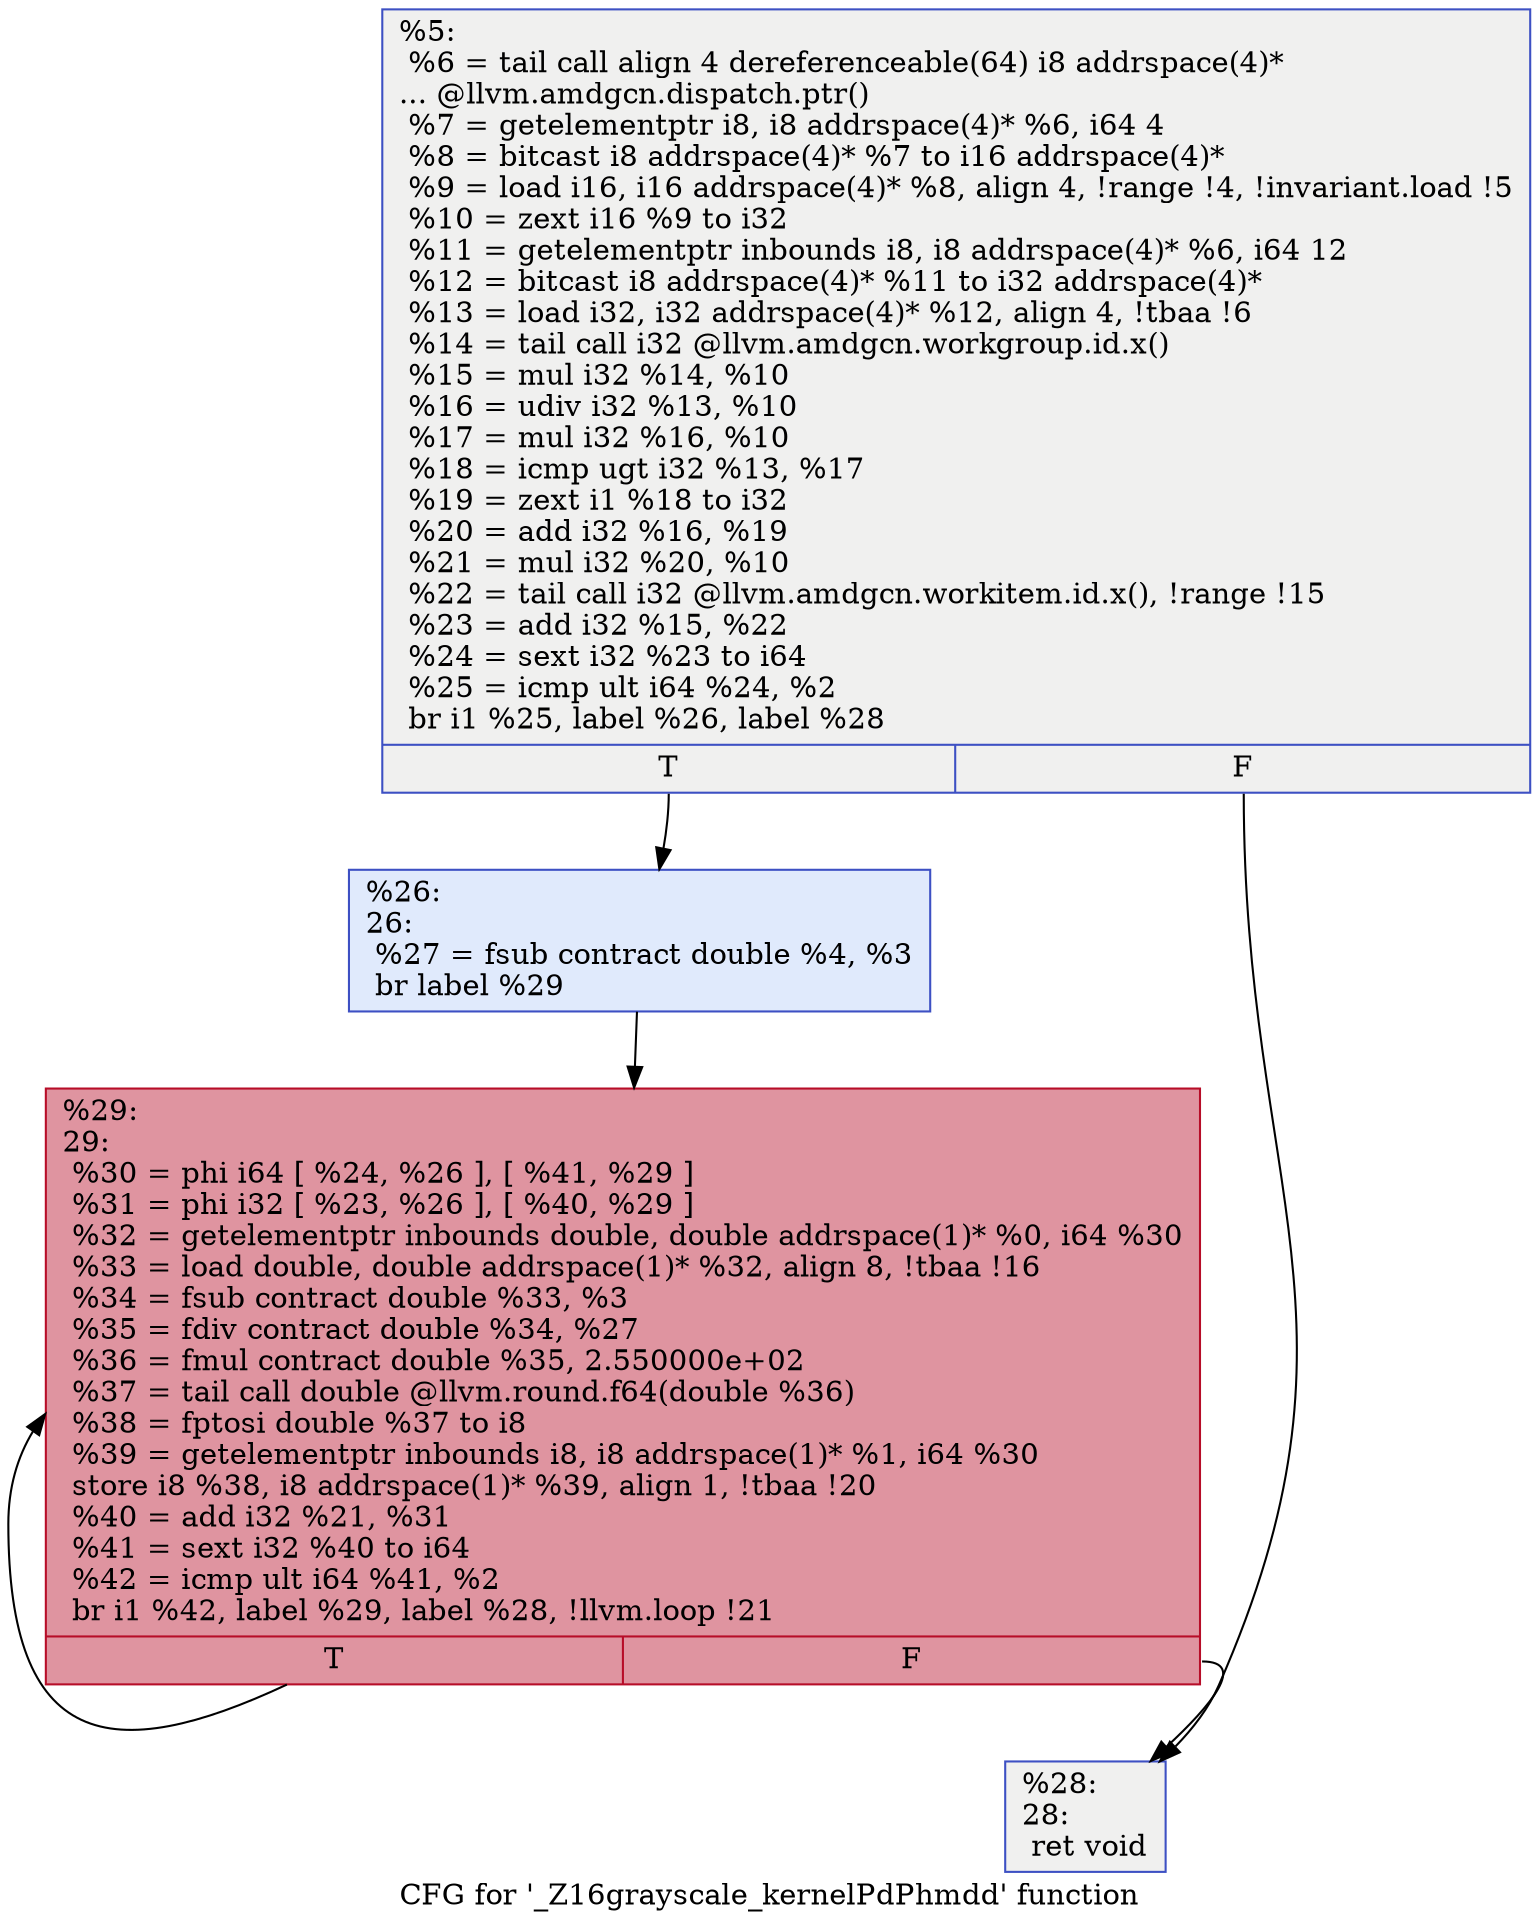 digraph "CFG for '_Z16grayscale_kernelPdPhmdd' function" {
	label="CFG for '_Z16grayscale_kernelPdPhmdd' function";

	Node0x56a0720 [shape=record,color="#3d50c3ff", style=filled, fillcolor="#dedcdb70",label="{%5:\l  %6 = tail call align 4 dereferenceable(64) i8 addrspace(4)*\l... @llvm.amdgcn.dispatch.ptr()\l  %7 = getelementptr i8, i8 addrspace(4)* %6, i64 4\l  %8 = bitcast i8 addrspace(4)* %7 to i16 addrspace(4)*\l  %9 = load i16, i16 addrspace(4)* %8, align 4, !range !4, !invariant.load !5\l  %10 = zext i16 %9 to i32\l  %11 = getelementptr inbounds i8, i8 addrspace(4)* %6, i64 12\l  %12 = bitcast i8 addrspace(4)* %11 to i32 addrspace(4)*\l  %13 = load i32, i32 addrspace(4)* %12, align 4, !tbaa !6\l  %14 = tail call i32 @llvm.amdgcn.workgroup.id.x()\l  %15 = mul i32 %14, %10\l  %16 = udiv i32 %13, %10\l  %17 = mul i32 %16, %10\l  %18 = icmp ugt i32 %13, %17\l  %19 = zext i1 %18 to i32\l  %20 = add i32 %16, %19\l  %21 = mul i32 %20, %10\l  %22 = tail call i32 @llvm.amdgcn.workitem.id.x(), !range !15\l  %23 = add i32 %15, %22\l  %24 = sext i32 %23 to i64\l  %25 = icmp ult i64 %24, %2\l  br i1 %25, label %26, label %28\l|{<s0>T|<s1>F}}"];
	Node0x56a0720:s0 -> Node0x56a2d00;
	Node0x56a0720:s1 -> Node0x56a2d90;
	Node0x56a2d00 [shape=record,color="#3d50c3ff", style=filled, fillcolor="#b9d0f970",label="{%26:\l26:                                               \l  %27 = fsub contract double %4, %3\l  br label %29\l}"];
	Node0x56a2d00 -> Node0x56a2f60;
	Node0x56a2d90 [shape=record,color="#3d50c3ff", style=filled, fillcolor="#dedcdb70",label="{%28:\l28:                                               \l  ret void\l}"];
	Node0x56a2f60 [shape=record,color="#b70d28ff", style=filled, fillcolor="#b70d2870",label="{%29:\l29:                                               \l  %30 = phi i64 [ %24, %26 ], [ %41, %29 ]\l  %31 = phi i32 [ %23, %26 ], [ %40, %29 ]\l  %32 = getelementptr inbounds double, double addrspace(1)* %0, i64 %30\l  %33 = load double, double addrspace(1)* %32, align 8, !tbaa !16\l  %34 = fsub contract double %33, %3\l  %35 = fdiv contract double %34, %27\l  %36 = fmul contract double %35, 2.550000e+02\l  %37 = tail call double @llvm.round.f64(double %36)\l  %38 = fptosi double %37 to i8\l  %39 = getelementptr inbounds i8, i8 addrspace(1)* %1, i64 %30\l  store i8 %38, i8 addrspace(1)* %39, align 1, !tbaa !20\l  %40 = add i32 %21, %31\l  %41 = sext i32 %40 to i64\l  %42 = icmp ult i64 %41, %2\l  br i1 %42, label %29, label %28, !llvm.loop !21\l|{<s0>T|<s1>F}}"];
	Node0x56a2f60:s0 -> Node0x56a2f60;
	Node0x56a2f60:s1 -> Node0x56a2d90;
}
